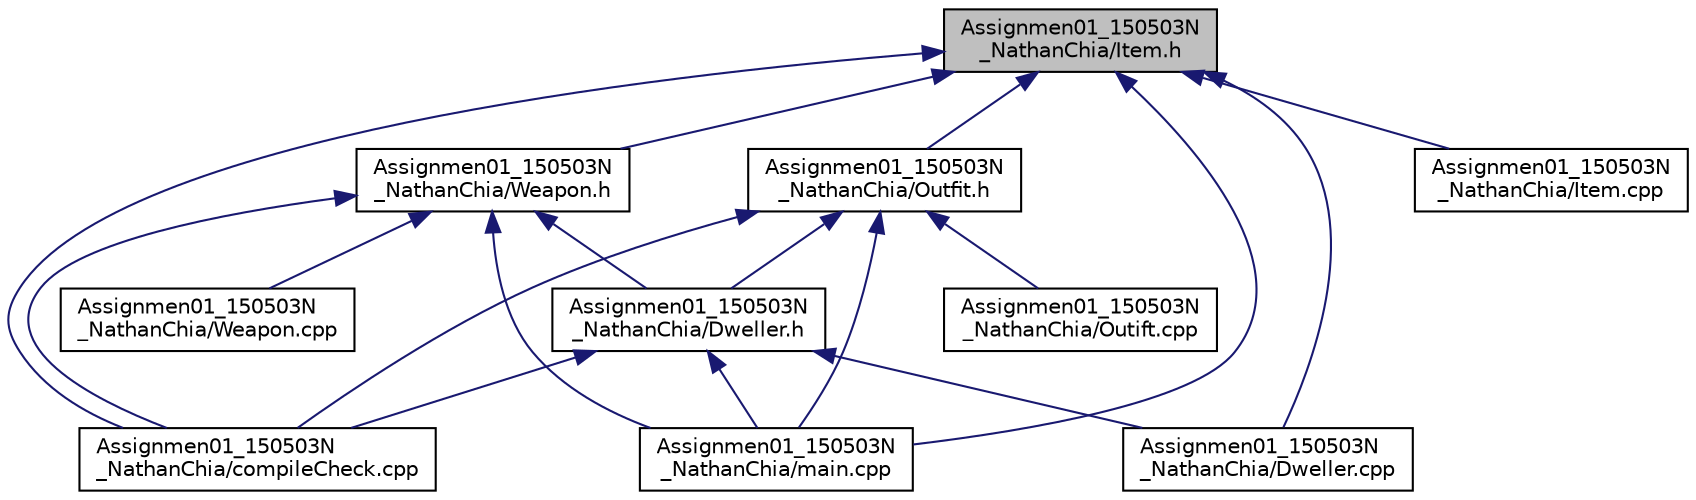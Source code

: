 digraph "Assignmen01_150503N_NathanChia/Item.h"
{
  bgcolor="transparent";
  edge [fontname="Helvetica",fontsize="10",labelfontname="Helvetica",labelfontsize="10"];
  node [fontname="Helvetica",fontsize="10",shape=record];
  Node1 [label="Assignmen01_150503N\l_NathanChia/Item.h",height=0.2,width=0.4,color="black", fillcolor="grey75", style="filled", fontcolor="black"];
  Node1 -> Node2 [dir="back",color="midnightblue",fontsize="10",style="solid",fontname="Helvetica"];
  Node2 [label="Assignmen01_150503N\l_NathanChia/Outfit.h",height=0.2,width=0.4,color="black",URL="$Outfit_8h.html",tooltip="Class to initialise Items. "];
  Node2 -> Node3 [dir="back",color="midnightblue",fontsize="10",style="solid",fontname="Helvetica"];
  Node3 [label="Assignmen01_150503N\l_NathanChia/Dweller.h",height=0.2,width=0.4,color="black",URL="$Dweller_8h.html",tooltip="Class to define a player/character. "];
  Node3 -> Node4 [dir="back",color="midnightblue",fontsize="10",style="solid",fontname="Helvetica"];
  Node4 [label="Assignmen01_150503N\l_NathanChia/compileCheck.cpp",height=0.2,width=0.4,color="black",URL="$compileCheck_8cpp.html"];
  Node3 -> Node5 [dir="back",color="midnightblue",fontsize="10",style="solid",fontname="Helvetica"];
  Node5 [label="Assignmen01_150503N\l_NathanChia/Dweller.cpp",height=0.2,width=0.4,color="black",URL="$Dweller_8cpp.html"];
  Node3 -> Node6 [dir="back",color="midnightblue",fontsize="10",style="solid",fontname="Helvetica"];
  Node6 [label="Assignmen01_150503N\l_NathanChia/main.cpp",height=0.2,width=0.4,color="black",URL="$main_8cpp.html"];
  Node2 -> Node4 [dir="back",color="midnightblue",fontsize="10",style="solid",fontname="Helvetica"];
  Node2 -> Node6 [dir="back",color="midnightblue",fontsize="10",style="solid",fontname="Helvetica"];
  Node2 -> Node7 [dir="back",color="midnightblue",fontsize="10",style="solid",fontname="Helvetica"];
  Node7 [label="Assignmen01_150503N\l_NathanChia/Outift.cpp",height=0.2,width=0.4,color="black",URL="$Outift_8cpp.html"];
  Node1 -> Node8 [dir="back",color="midnightblue",fontsize="10",style="solid",fontname="Helvetica"];
  Node8 [label="Assignmen01_150503N\l_NathanChia/Weapon.h",height=0.2,width=0.4,color="black",URL="$Weapon_8h.html",tooltip="Class to initialise a weapon Item. "];
  Node8 -> Node3 [dir="back",color="midnightblue",fontsize="10",style="solid",fontname="Helvetica"];
  Node8 -> Node4 [dir="back",color="midnightblue",fontsize="10",style="solid",fontname="Helvetica"];
  Node8 -> Node6 [dir="back",color="midnightblue",fontsize="10",style="solid",fontname="Helvetica"];
  Node8 -> Node9 [dir="back",color="midnightblue",fontsize="10",style="solid",fontname="Helvetica"];
  Node9 [label="Assignmen01_150503N\l_NathanChia/Weapon.cpp",height=0.2,width=0.4,color="black",URL="$Weapon_8cpp.html"];
  Node1 -> Node4 [dir="back",color="midnightblue",fontsize="10",style="solid",fontname="Helvetica"];
  Node1 -> Node5 [dir="back",color="midnightblue",fontsize="10",style="solid",fontname="Helvetica"];
  Node1 -> Node10 [dir="back",color="midnightblue",fontsize="10",style="solid",fontname="Helvetica"];
  Node10 [label="Assignmen01_150503N\l_NathanChia/Item.cpp",height=0.2,width=0.4,color="black",URL="$Item_8cpp.html"];
  Node1 -> Node6 [dir="back",color="midnightblue",fontsize="10",style="solid",fontname="Helvetica"];
}
